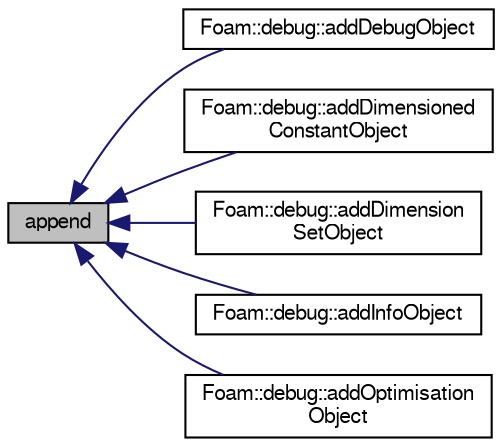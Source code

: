 digraph "append"
{
  bgcolor="transparent";
  edge [fontname="FreeSans",fontsize="10",labelfontname="FreeSans",labelfontsize="10"];
  node [fontname="FreeSans",fontsize="10",shape=record];
  rankdir="LR";
  Node1 [label="append",height=0.2,width=0.4,color="black", fillcolor="grey75", style="filled" fontcolor="black"];
  Node1 -> Node2 [dir="back",color="midnightblue",fontsize="10",style="solid",fontname="FreeSans"];
  Node2 [label="Foam::debug::addDebugObject",height=0.2,width=0.4,color="black",URL="$a10256.html#a307a33df4deaa694b8fd7ed242607880",tooltip="Register debug switch read/write object. "];
  Node1 -> Node3 [dir="back",color="midnightblue",fontsize="10",style="solid",fontname="FreeSans"];
  Node3 [label="Foam::debug::addDimensioned\lConstantObject",height=0.2,width=0.4,color="black",URL="$a10256.html#a46c11e0dcbba357092670dd61708df2f",tooltip="Register DimensionedConstant read/write object. "];
  Node1 -> Node4 [dir="back",color="midnightblue",fontsize="10",style="solid",fontname="FreeSans"];
  Node4 [label="Foam::debug::addDimension\lSetObject",height=0.2,width=0.4,color="black",URL="$a10256.html#adb0730a701b776bca83bf4dd31461c65",tooltip="Register DimensionSets read/write object. "];
  Node1 -> Node5 [dir="back",color="midnightblue",fontsize="10",style="solid",fontname="FreeSans"];
  Node5 [label="Foam::debug::addInfoObject",height=0.2,width=0.4,color="black",URL="$a10256.html#a8bf3573cf4a04bd59eb73ab3630f2026",tooltip="Register info switch read/write object. "];
  Node1 -> Node6 [dir="back",color="midnightblue",fontsize="10",style="solid",fontname="FreeSans"];
  Node6 [label="Foam::debug::addOptimisation\lObject",height=0.2,width=0.4,color="black",URL="$a10256.html#a6eddc51e7248c6785ecaabc32e065f4e",tooltip="Register optimisation switch read/write object. "];
}
